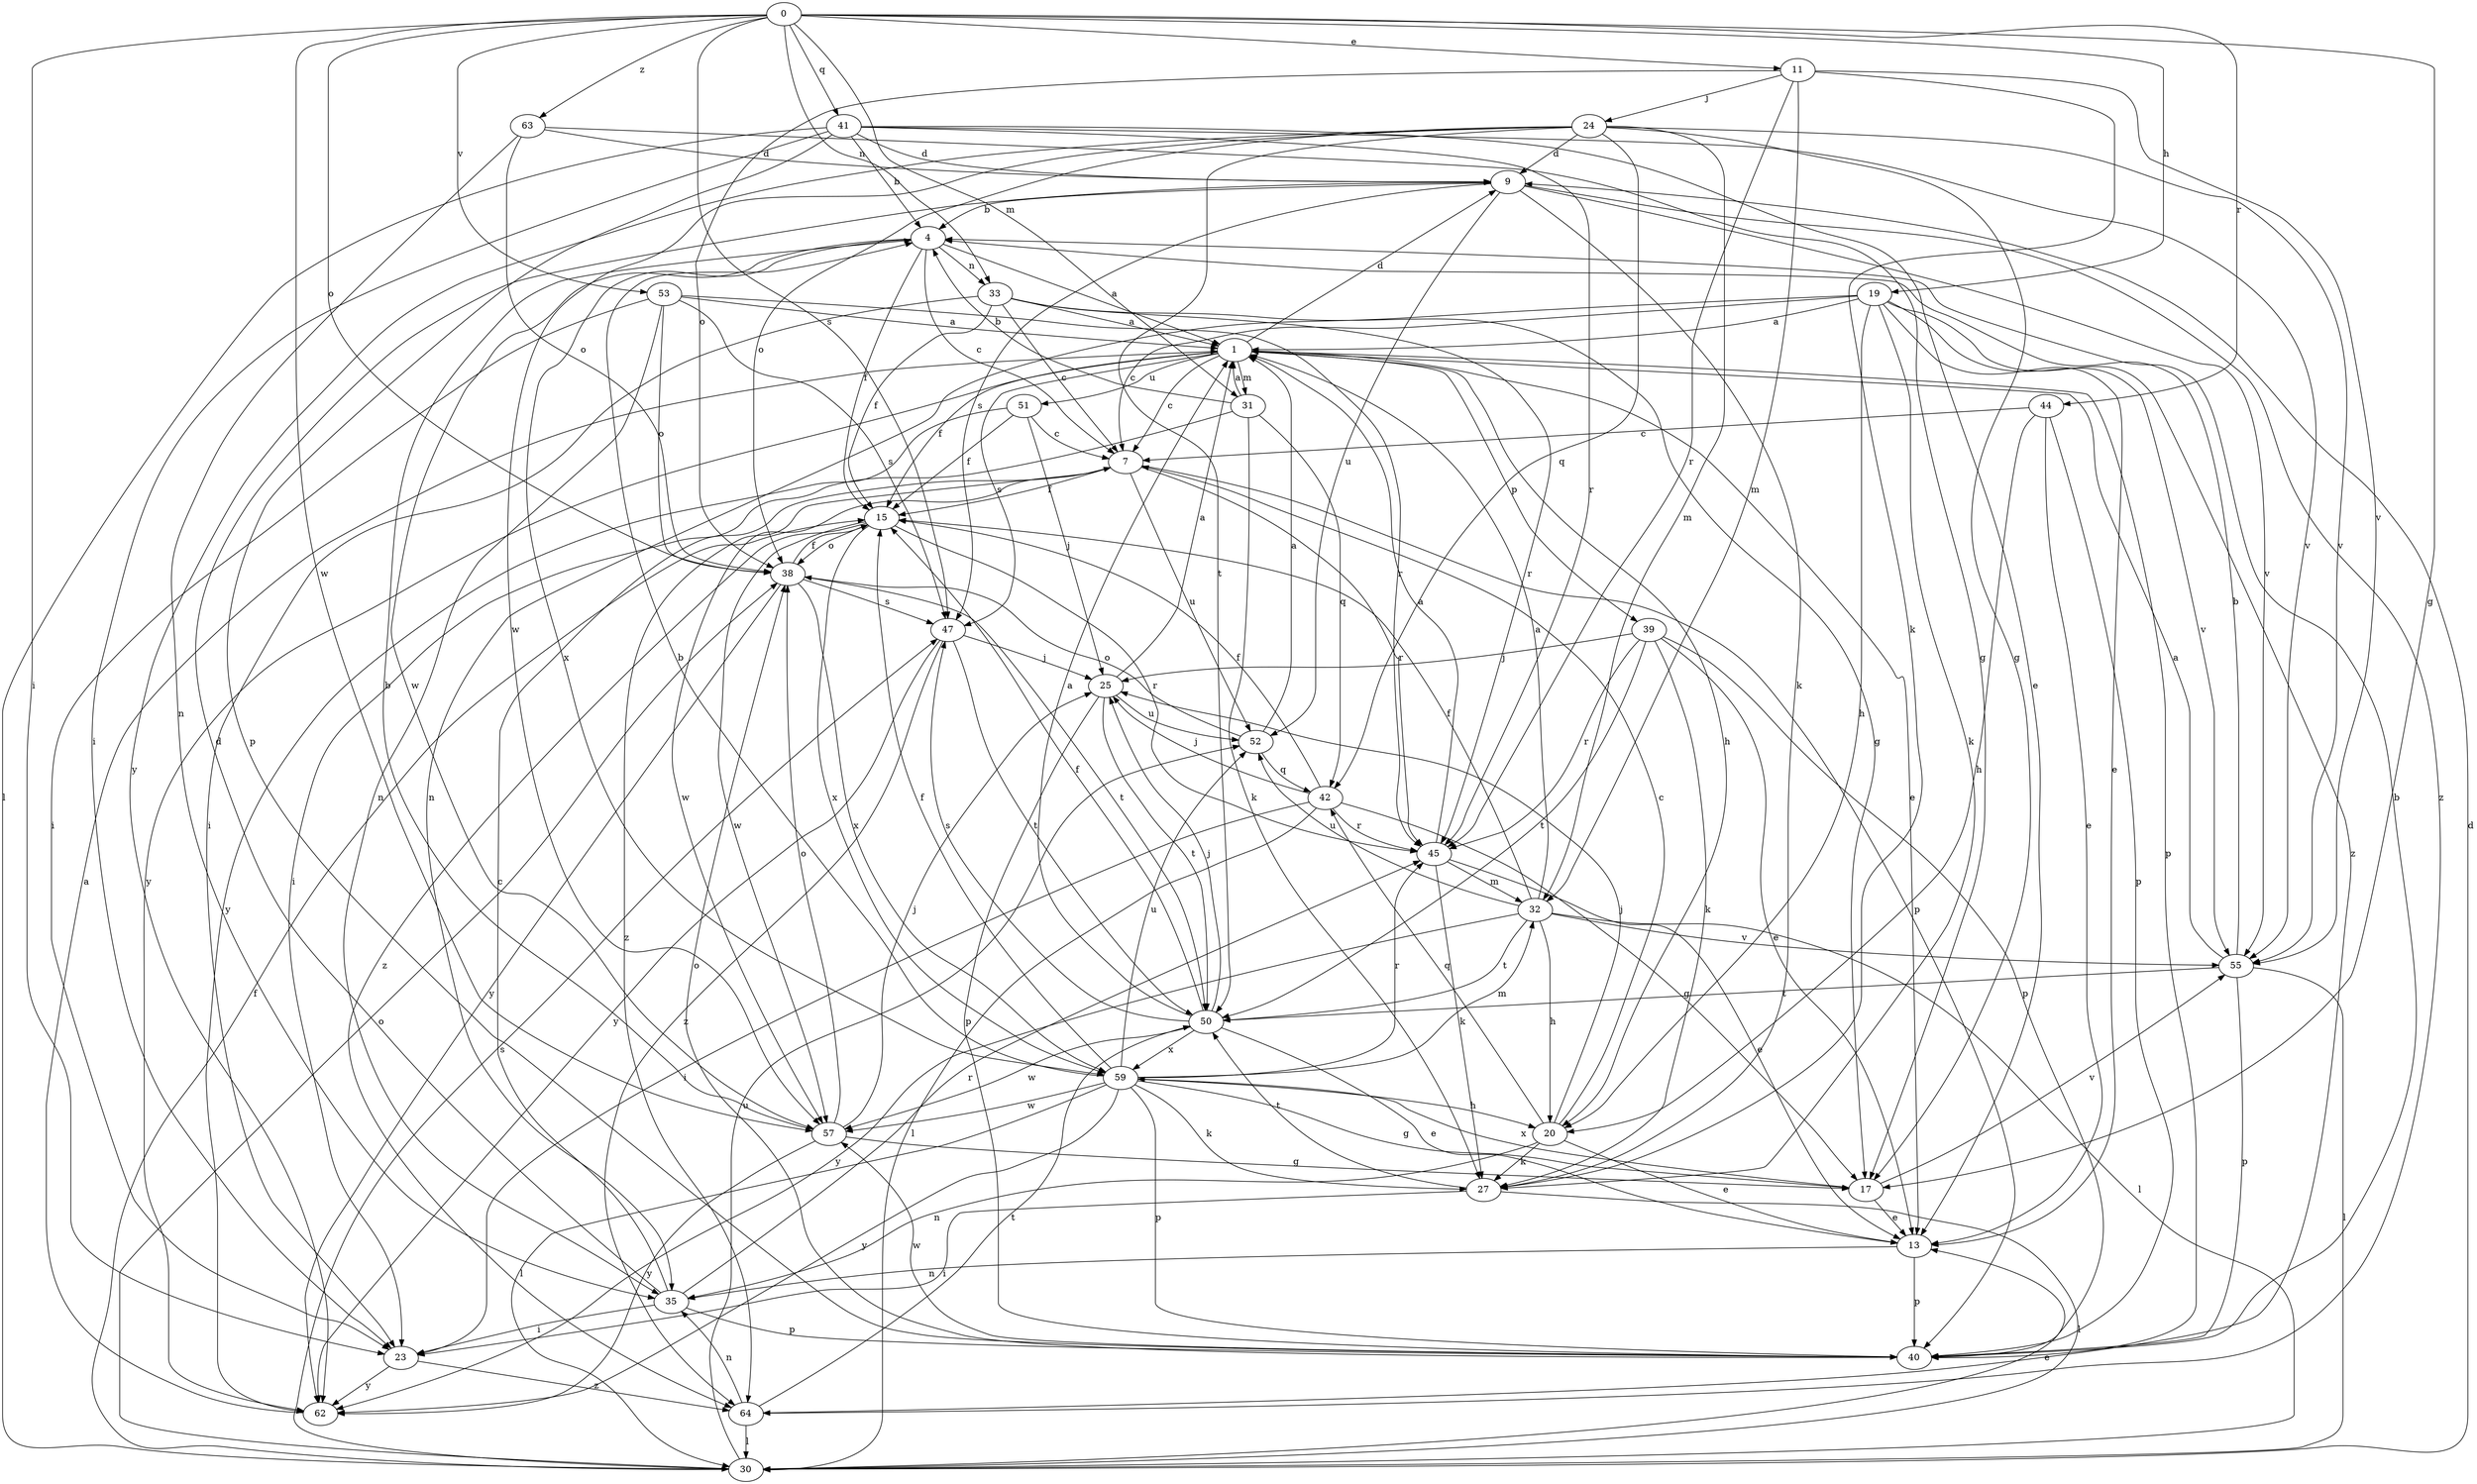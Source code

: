 strict digraph  {
0;
1;
4;
7;
9;
11;
13;
15;
17;
19;
20;
23;
24;
25;
27;
30;
31;
32;
33;
35;
38;
39;
40;
41;
42;
44;
45;
47;
50;
51;
52;
53;
55;
57;
59;
62;
63;
64;
0 -> 11  [label=e];
0 -> 17  [label=g];
0 -> 19  [label=h];
0 -> 23  [label=i];
0 -> 31  [label=m];
0 -> 33  [label=n];
0 -> 38  [label=o];
0 -> 41  [label=q];
0 -> 44  [label=r];
0 -> 47  [label=s];
0 -> 53  [label=v];
0 -> 57  [label=w];
0 -> 63  [label=z];
1 -> 7  [label=c];
1 -> 9  [label=d];
1 -> 13  [label=e];
1 -> 15  [label=f];
1 -> 20  [label=h];
1 -> 31  [label=m];
1 -> 39  [label=p];
1 -> 40  [label=p];
1 -> 47  [label=s];
1 -> 51  [label=u];
1 -> 62  [label=y];
4 -> 1  [label=a];
4 -> 7  [label=c];
4 -> 15  [label=f];
4 -> 33  [label=n];
4 -> 57  [label=w];
4 -> 59  [label=x];
7 -> 15  [label=f];
7 -> 40  [label=p];
7 -> 45  [label=r];
7 -> 52  [label=u];
7 -> 57  [label=w];
7 -> 64  [label=z];
9 -> 4  [label=b];
9 -> 27  [label=k];
9 -> 47  [label=s];
9 -> 52  [label=u];
9 -> 55  [label=v];
9 -> 64  [label=z];
11 -> 24  [label=j];
11 -> 27  [label=k];
11 -> 32  [label=m];
11 -> 38  [label=o];
11 -> 45  [label=r];
11 -> 55  [label=v];
13 -> 35  [label=n];
13 -> 40  [label=p];
15 -> 38  [label=o];
15 -> 45  [label=r];
15 -> 57  [label=w];
15 -> 59  [label=x];
15 -> 64  [label=z];
17 -> 13  [label=e];
17 -> 55  [label=v];
17 -> 59  [label=x];
19 -> 1  [label=a];
19 -> 7  [label=c];
19 -> 13  [label=e];
19 -> 20  [label=h];
19 -> 27  [label=k];
19 -> 35  [label=n];
19 -> 55  [label=v];
19 -> 64  [label=z];
20 -> 7  [label=c];
20 -> 13  [label=e];
20 -> 25  [label=j];
20 -> 27  [label=k];
20 -> 35  [label=n];
20 -> 42  [label=q];
23 -> 62  [label=y];
23 -> 64  [label=z];
24 -> 9  [label=d];
24 -> 17  [label=g];
24 -> 32  [label=m];
24 -> 38  [label=o];
24 -> 42  [label=q];
24 -> 50  [label=t];
24 -> 55  [label=v];
24 -> 57  [label=w];
24 -> 62  [label=y];
25 -> 1  [label=a];
25 -> 40  [label=p];
25 -> 50  [label=t];
25 -> 52  [label=u];
27 -> 23  [label=i];
27 -> 30  [label=l];
27 -> 50  [label=t];
30 -> 9  [label=d];
30 -> 13  [label=e];
30 -> 15  [label=f];
30 -> 38  [label=o];
30 -> 47  [label=s];
30 -> 52  [label=u];
31 -> 1  [label=a];
31 -> 4  [label=b];
31 -> 23  [label=i];
31 -> 27  [label=k];
31 -> 42  [label=q];
32 -> 1  [label=a];
32 -> 15  [label=f];
32 -> 20  [label=h];
32 -> 30  [label=l];
32 -> 50  [label=t];
32 -> 52  [label=u];
32 -> 55  [label=v];
32 -> 62  [label=y];
33 -> 1  [label=a];
33 -> 7  [label=c];
33 -> 15  [label=f];
33 -> 17  [label=g];
33 -> 23  [label=i];
33 -> 45  [label=r];
35 -> 7  [label=c];
35 -> 9  [label=d];
35 -> 23  [label=i];
35 -> 40  [label=p];
35 -> 45  [label=r];
38 -> 15  [label=f];
38 -> 47  [label=s];
38 -> 50  [label=t];
38 -> 59  [label=x];
38 -> 62  [label=y];
39 -> 13  [label=e];
39 -> 25  [label=j];
39 -> 27  [label=k];
39 -> 40  [label=p];
39 -> 45  [label=r];
39 -> 50  [label=t];
40 -> 4  [label=b];
40 -> 38  [label=o];
40 -> 57  [label=w];
41 -> 4  [label=b];
41 -> 9  [label=d];
41 -> 13  [label=e];
41 -> 23  [label=i];
41 -> 30  [label=l];
41 -> 40  [label=p];
41 -> 45  [label=r];
41 -> 55  [label=v];
42 -> 15  [label=f];
42 -> 17  [label=g];
42 -> 23  [label=i];
42 -> 25  [label=j];
42 -> 30  [label=l];
42 -> 45  [label=r];
44 -> 7  [label=c];
44 -> 13  [label=e];
44 -> 20  [label=h];
44 -> 40  [label=p];
45 -> 1  [label=a];
45 -> 13  [label=e];
45 -> 27  [label=k];
45 -> 32  [label=m];
47 -> 25  [label=j];
47 -> 50  [label=t];
47 -> 62  [label=y];
47 -> 64  [label=z];
50 -> 1  [label=a];
50 -> 13  [label=e];
50 -> 15  [label=f];
50 -> 25  [label=j];
50 -> 47  [label=s];
50 -> 57  [label=w];
50 -> 59  [label=x];
51 -> 7  [label=c];
51 -> 15  [label=f];
51 -> 25  [label=j];
51 -> 62  [label=y];
52 -> 1  [label=a];
52 -> 38  [label=o];
52 -> 42  [label=q];
53 -> 1  [label=a];
53 -> 23  [label=i];
53 -> 35  [label=n];
53 -> 38  [label=o];
53 -> 45  [label=r];
53 -> 47  [label=s];
55 -> 1  [label=a];
55 -> 4  [label=b];
55 -> 30  [label=l];
55 -> 40  [label=p];
55 -> 50  [label=t];
57 -> 4  [label=b];
57 -> 17  [label=g];
57 -> 25  [label=j];
57 -> 38  [label=o];
57 -> 62  [label=y];
59 -> 4  [label=b];
59 -> 15  [label=f];
59 -> 17  [label=g];
59 -> 20  [label=h];
59 -> 27  [label=k];
59 -> 30  [label=l];
59 -> 32  [label=m];
59 -> 40  [label=p];
59 -> 45  [label=r];
59 -> 52  [label=u];
59 -> 57  [label=w];
59 -> 62  [label=y];
62 -> 1  [label=a];
63 -> 9  [label=d];
63 -> 17  [label=g];
63 -> 35  [label=n];
63 -> 38  [label=o];
64 -> 30  [label=l];
64 -> 35  [label=n];
64 -> 50  [label=t];
}
